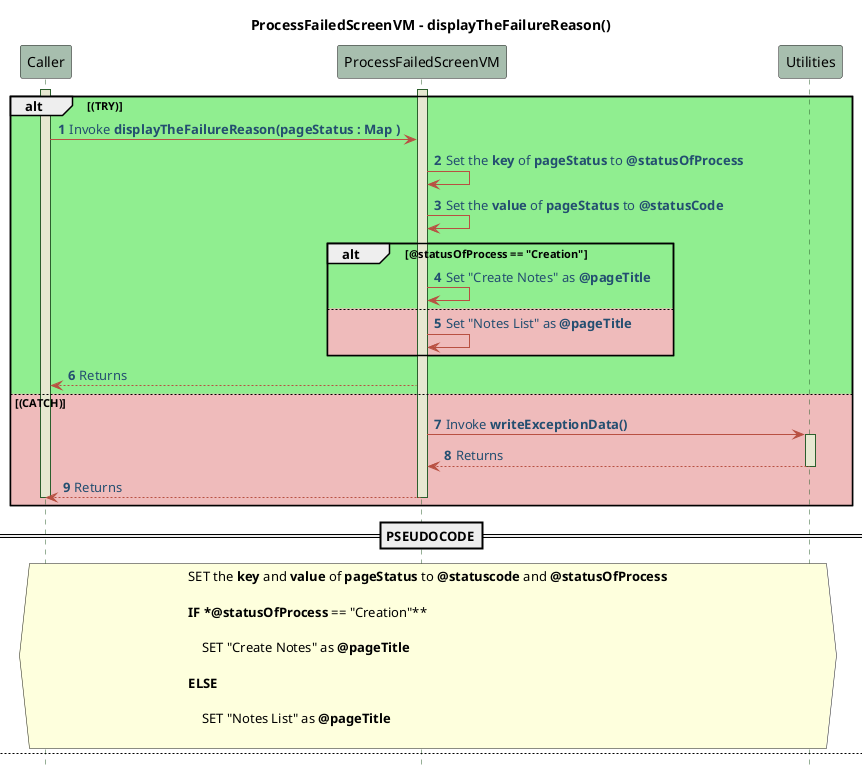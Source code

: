 @startuml ProcessFailedScreenVM - sequence - Pseudo 
!define POSITIVERESPONSE 90EE90

!define NEGATIVEERESPONSE EFBBBB

!define NUETRALRESPONSE F2DC79

skinparam sequence{
    ParticipantBackgroundColor #A7BEAE

    LifeLineBackgroundColor #E7E8D1

    LifeLineBorderColor #2C5F2D

    ActorBackgroundColor #FC766AFF

    ActorBorderColor #FC766AFF

    ArrowColor #B85042

    ArrowFontColor #234E70

}

title ProcessFailedScreenVM - displayTheFailureReason() 
autonumber 1
hide footbox 
activate Caller 
activate ProcessFailedScreenVM 
alt #POSITIVERESPONSE (TRY)
Caller -> ProcessFailedScreenVM : Invoke **displayTheFailureReason(pageStatus : Map )**
ProcessFailedScreenVM -> ProcessFailedScreenVM : Set the **key** of **pageStatus** to **@statusOfProcess**
ProcessFailedScreenVM -> ProcessFailedScreenVM : Set the **value** of **pageStatus** to **@statusCode**
alt #POSITIVERESPONSE **@statusOfProcess** == "Creation"
    ProcessFailedScreenVM -> ProcessFailedScreenVM : Set "Create Notes" as **@pageTitle**
Else #NEGATIVEERESPONSE
    ProcessFailedScreenVM -> ProcessFailedScreenVM : Set "Notes List" as **@pageTitle**
end 
ProcessFailedScreenVM --> Caller : Returns 
else #NEGATIVEERESPONSE (CATCH)
ProcessFailedScreenVM -> Utilities : Invoke **writeExceptionData()**
activate Utilities 
Utilities --> ProcessFailedScreenVM : Returns 
deactivate Utilities
ProcessFailedScreenVM --> Caller : Returns
deactivate Caller 
deactivate ProcessFailedScreenVM 
end 

==PSEUDOCODE==
hnote across 
    SET the **key** and **value** of **pageStatus** to **@statuscode** and **@statusOfProcess**

    **IF *@statusOfProcess** == "Creation"**

        SET "Create Notes" as **@pageTitle**

    **ELSE**
    
        SET "Notes List" as **@pageTitle**

end hnote 


newpage ProcessFailedScreenVMVM - navigateToHomeScreen()
autonumber 1
hide footbox 
Caller -> ProcessFailedScreenVM : Invoke **navigateToHomeScreen()**
activate Caller 
activate ProcessFailedScreenVM
alt #POSITIVERESPONSE (TRY)
ProcessFailedScreenVM -> ProcessFailedScreenVM : Push the **HomeScreen.config** to the **navigationStream** 
ProcessFailedScreenVM --> Caller : Returns
else #NEGATIVEERESPONSE (CATCH)
ProcessFailedScreenVM -> Utilities : Invoke **writeExceptionData()**
activate Utilities 
Utilities --> ProcessFailedScreenVM : Returns 
deactivate Utilities
ProcessFailedScreenVM --> Caller : Returns
deactivate Caller 
deactivate ProcessFailedScreenVM
end 

==PSEUDOCODE==
hnote across 
    **TRY**

        PUSH the **HomeScreen.pageconfig** as config in navigation stream
        
    **CATCH** 

        INVOKE **writeExceptionData()**
end hnote 
@enduml 